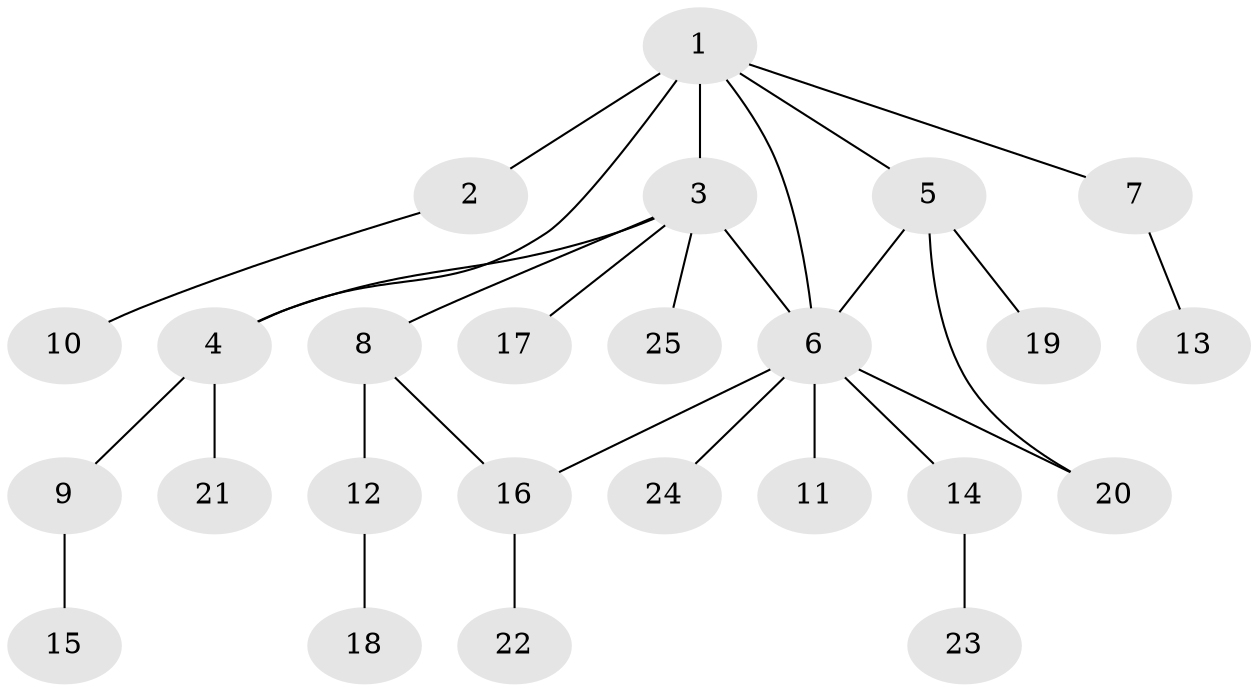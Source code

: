 // original degree distribution, {1: 0.5833333333333334, 8: 0.041666666666666664, 3: 0.125, 4: 0.08333333333333333, 5: 0.020833333333333332, 9: 0.020833333333333332, 10: 0.020833333333333332, 2: 0.10416666666666667}
// Generated by graph-tools (version 1.1) at 2025/37/03/09/25 02:37:46]
// undirected, 25 vertices, 29 edges
graph export_dot {
graph [start="1"]
  node [color=gray90,style=filled];
  1;
  2;
  3;
  4;
  5;
  6;
  7;
  8;
  9;
  10;
  11;
  12;
  13;
  14;
  15;
  16;
  17;
  18;
  19;
  20;
  21;
  22;
  23;
  24;
  25;
  1 -- 2 [weight=6.0];
  1 -- 3 [weight=2.0];
  1 -- 4 [weight=1.0];
  1 -- 5 [weight=3.0];
  1 -- 6 [weight=2.0];
  1 -- 7 [weight=1.0];
  2 -- 10 [weight=1.0];
  3 -- 4 [weight=1.0];
  3 -- 6 [weight=1.0];
  3 -- 8 [weight=1.0];
  3 -- 17 [weight=1.0];
  3 -- 25 [weight=1.0];
  4 -- 9 [weight=1.0];
  4 -- 21 [weight=1.0];
  5 -- 6 [weight=1.0];
  5 -- 19 [weight=3.0];
  5 -- 20 [weight=1.0];
  6 -- 11 [weight=1.0];
  6 -- 14 [weight=1.0];
  6 -- 16 [weight=1.0];
  6 -- 20 [weight=1.0];
  6 -- 24 [weight=1.0];
  7 -- 13 [weight=1.0];
  8 -- 12 [weight=1.0];
  8 -- 16 [weight=1.0];
  9 -- 15 [weight=2.0];
  12 -- 18 [weight=1.0];
  14 -- 23 [weight=1.0];
  16 -- 22 [weight=1.0];
}
